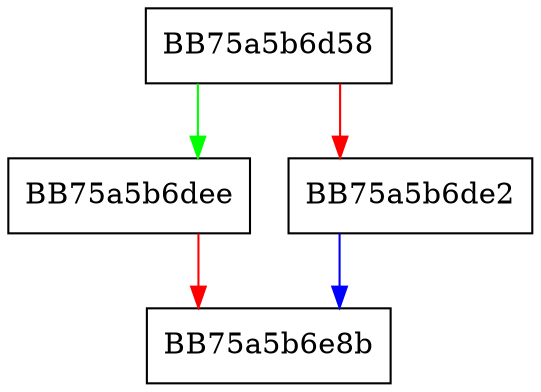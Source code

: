 digraph msil_emit_pop_iqword {
  node [shape="box"];
  graph [splines=ortho];
  BB75a5b6d58 -> BB75a5b6dee [color="green"];
  BB75a5b6d58 -> BB75a5b6de2 [color="red"];
  BB75a5b6de2 -> BB75a5b6e8b [color="blue"];
  BB75a5b6dee -> BB75a5b6e8b [color="red"];
}